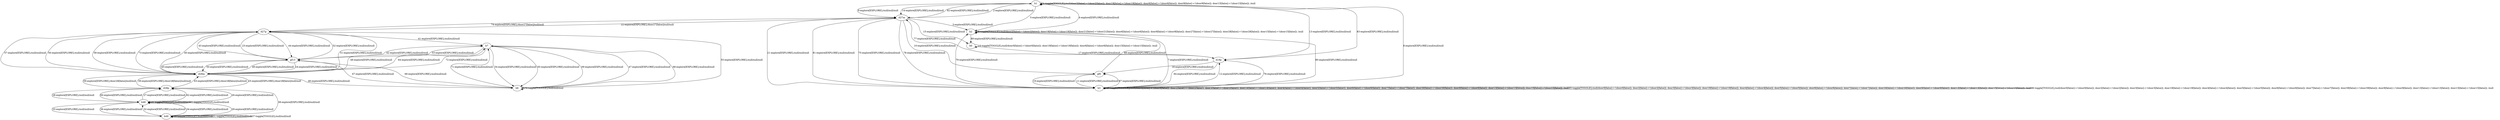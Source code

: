 # Total number of goals covered by this test: 1
# b49 --> b49

digraph g {
"b1" -> "b1" [label = "1-toggle[TOGGLE];/null/door2[false]:=!(door2[false]); door19[false]:=!(door19[false]); door6[false]:=!(door6[false]); door9[false]:=!(door9[false]); door15[false]:=!(door15[false]); /null"];
"b1" -> "d27m" [label = "2-explore[EXPLORE];/null/null/null"];
"d27m" -> "b2" [label = "3-explore[EXPLORE];/null/null/null"];
"b2" -> "b1" [label = "4-explore[EXPLORE];/null/null/null"];
"b1" -> "b2" [label = "5-explore[EXPLORE];/null/null/null"];
"b2" -> "b2" [label = "6-toggle[TOGGLE];/null/door2[false]:=!(door2[false]); door19[false]:=!(door19[false]); door21[false]:=!(door21[false]); door6[false]:=!(door6[false]); door9[false]:=!(door9[false]); door27[false]:=!(door27[false]); door28[false]:=!(door28[false]); door15[false]:=!(door15[false]); /null"];
"b2" -> "b3" [label = "7-explore[EXPLORE];/null/null/null"];
"b3" -> "b1" [label = "8-explore[EXPLORE];/null/null/null"];
"b1" -> "d27m" [label = "9-explore[EXPLORE];/null/null/null"];
"d27m" -> "gf0" [label = "10-explore[EXPLORE];/null/null/null"];
"gf0" -> "b3" [label = "11-explore[EXPLORE];/null/null/null"];
"b3" -> "d19p" [label = "12-explore[EXPLORE];/null/null/null"];
"d19p" -> "b1" [label = "13-explore[EXPLORE];/null/null/null"];
"b1" -> "d27m" [label = "14-explore[EXPLORE];/null/null/null"];
"d27m" -> "b0" [label = "15-explore[EXPLORE];/null/null/null"];
"b0" -> "b0" [label = "16-toggle[TOGGLE];/null/door0[false]:=!(door0[false]); door19[false]:=!(door19[false]); door6[false]:=!(door6[false]); door15[false]:=!(door15[false]); /null"];
"b0" -> "d19p" [label = "17-explore[EXPLORE];/null/null/null"];
"d19p" -> "gf0" [label = "18-explore[EXPLORE];/null/null/null"];
"gf0" -> "b3" [label = "19-explore[EXPLORE];/null/null/null"];
"b3" -> "b3" [label = "20-toggle[TOGGLE];/null/door0[false]:=!(door0[false]); door2[false]:=!(door2[false]); door3[false]:=!(door3[false]); door19[false]:=!(door19[false]); door4[false]:=!(door4[false]); door5[false]:=!(door5[false]); door6[false]:=!(door6[false]); door7[false]:=!(door7[false]); door39[false]:=!(door39[false]); door9[false]:=!(door9[false]); door13[false]:=!(door13[false]); door15[false]:=!(door15[false]); /null"];
"b3" -> "d27m" [label = "21-explore[EXPLORE];/null/null/null"];
"d27m" -> "d27p" [label = "22-explore[EXPLORE];/door27[false]/null/null"];
"d27p" -> "gf13" [label = "23-explore[EXPLORE];/null/null/null"];
"gf13" -> "d28m" [label = "24-explore[EXPLORE];/null/null/null"];
"d28m" -> "d28p" [label = "25-explore[EXPLORE];/door28[false]/null/null"];
"d28p" -> "b48" [label = "26-explore[EXPLORE];/null/null/null"];
"b48" -> "d28p" [label = "27-explore[EXPLORE];/null/null/null"];
"d28p" -> "b48" [label = "28-explore[EXPLORE];/null/null/null"];
"b48" -> "b49" [label = "29-explore[EXPLORE];/null/null/null"];
"b49" -> "b49" [label = "30-toggle[TOGGLE];/null/null/null"];
"b49" -> "b49" [label = "31-toggle[TOGGLE];/null/null/null"];
"b49" -> "b48" [label = "32-explore[EXPLORE];/null/null/null"];
"b48" -> "b49" [label = "33-explore[EXPLORE];/null/null/null"];
"b49" -> "b48" [label = "34-explore[EXPLORE];/null/null/null"];
"b48" -> "b48" [label = "35-toggle[TOGGLE];/null/null/null"];
"b48" -> "b49" [label = "36-explore[EXPLORE];/null/null/null"];
"b49" -> "b49" [label = "37-toggle[TOGGLE];/null/null/null"];
"b49" -> "d28p" [label = "38-explore[EXPLORE];/null/null/null"];
"d28p" -> "d28m" [label = "39-explore[EXPLORE];/door28[false]/null/null"];
"d28m" -> "d27p" [label = "40-explore[EXPLORE];/null/null/null"];
"d27p" -> "b7" [label = "41-explore[EXPLORE];/null/null/null"];
"b7" -> "gf13" [label = "42-explore[EXPLORE];/null/null/null"];
"gf13" -> "d27p" [label = "43-explore[EXPLORE];/null/null/null"];
"d27p" -> "gf13" [label = "44-explore[EXPLORE];/null/null/null"];
"gf13" -> "d28m" [label = "45-explore[EXPLORE];/null/null/null"];
"d28m" -> "b6" [label = "46-explore[EXPLORE];/null/null/null"];
"b6" -> "b7" [label = "47-explore[EXPLORE];/null/null/null"];
"b7" -> "d28m" [label = "48-explore[EXPLORE];/null/null/null"];
"d28m" -> "gf13" [label = "49-explore[EXPLORE];/null/null/null"];
"gf13" -> "d28m" [label = "50-explore[EXPLORE];/null/null/null"];
"d28m" -> "d27p" [label = "51-explore[EXPLORE];/null/null/null"];
"d27p" -> "gf13" [label = "52-explore[EXPLORE];/null/null/null"];
"gf13" -> "b7" [label = "53-explore[EXPLORE];/null/null/null"];
"b7" -> "b6" [label = "54-explore[EXPLORE];/null/null/null"];
"b6" -> "d27p" [label = "55-explore[EXPLORE];/null/null/null"];
"d27p" -> "d28m" [label = "56-explore[EXPLORE];/null/null/null"];
"d28m" -> "d27p" [label = "57-explore[EXPLORE];/null/null/null"];
"d27p" -> "d28m" [label = "58-explore[EXPLORE];/null/null/null"];
"d28m" -> "d28p" [label = "59-explore[EXPLORE];/door28[false]/null/null"];
"d28p" -> "b48" [label = "60-explore[EXPLORE];/null/null/null"];
"b48" -> "b48" [label = "61-toggle[TOGGLE];/null/null/null"];
"b48" -> "d28p" [label = "62-explore[EXPLORE];/null/null/null"];
"d28p" -> "d28m" [label = "63-explore[EXPLORE];/door28[false]/null/null"];
"d28m" -> "b7" [label = "64-explore[EXPLORE];/null/null/null"];
"b7" -> "b6" [label = "65-explore[EXPLORE];/null/null/null"];
"b6" -> "gf13" [label = "66-explore[EXPLORE];/null/null/null"];
"gf13" -> "b6" [label = "67-explore[EXPLORE];/null/null/null"];
"b6" -> "b7" [label = "68-explore[EXPLORE];/null/null/null"];
"b7" -> "b6" [label = "69-explore[EXPLORE];/null/null/null"];
"b6" -> "b6" [label = "70-toggle[TOGGLE];/null/null/null"];
"b6" -> "b7" [label = "71-explore[EXPLORE];/null/null/null"];
"b7" -> "d28m" [label = "72-explore[EXPLORE];/null/null/null"];
"d28m" -> "d27p" [label = "73-explore[EXPLORE];/null/null/null"];
"d27p" -> "d27m" [label = "74-explore[EXPLORE];/door27[false]/null/null"];
"d27m" -> "b3" [label = "75-explore[EXPLORE];/null/null/null"];
"b3" -> "d19p" [label = "76-explore[EXPLORE];/null/null/null"];
"d19p" -> "d27m" [label = "77-explore[EXPLORE];/null/null/null"];
"d27m" -> "b3" [label = "78-explore[EXPLORE];/null/null/null"];
"b3" -> "b2" [label = "79-explore[EXPLORE];/null/null/null"];
"b2" -> "b3" [label = "80-explore[EXPLORE];/null/null/null"];
"b3" -> "d27m" [label = "81-explore[EXPLORE];/null/null/null"];
"d27m" -> "b1" [label = "82-explore[EXPLORE];/null/null/null"];
"b1" -> "d19p" [label = "83-explore[EXPLORE];/null/null/null"];
"d19p" -> "b3" [label = "84-explore[EXPLORE];/null/null/null"];
"b3" -> "b3" [label = "85-toggle[TOGGLE];/null/door0[false]:=!(door0[false]); door2[false]:=!(door2[false]); door3[false]:=!(door3[false]); door19[false]:=!(door19[false]); door4[false]:=!(door4[false]); door5[false]:=!(door5[false]); door6[false]:=!(door6[false]); door7[false]:=!(door7[false]); door39[false]:=!(door39[false]); door9[false]:=!(door9[false]); door13[false]:=!(door13[false]); door15[false]:=!(door15[false]); /null"];
"b3" -> "b3" [label = "86-toggle[TOGGLE];/null/door0[false]:=!(door0[false]); door2[false]:=!(door2[false]); door3[false]:=!(door3[false]); door19[false]:=!(door19[false]); door4[false]:=!(door4[false]); door5[false]:=!(door5[false]); door6[false]:=!(door6[false]); door7[false]:=!(door7[false]); door39[false]:=!(door39[false]); door9[false]:=!(door9[false]); door13[false]:=!(door13[false]); door15[false]:=!(door15[false]); /null"];
"b3" -> "gf0" [label = "87-explore[EXPLORE];/null/null/null"];
"gf0" -> "b2" [label = "88-explore[EXPLORE];/null/null/null"];
"b2" -> "b0" [label = "89-explore[EXPLORE];/null/null/null"];
}